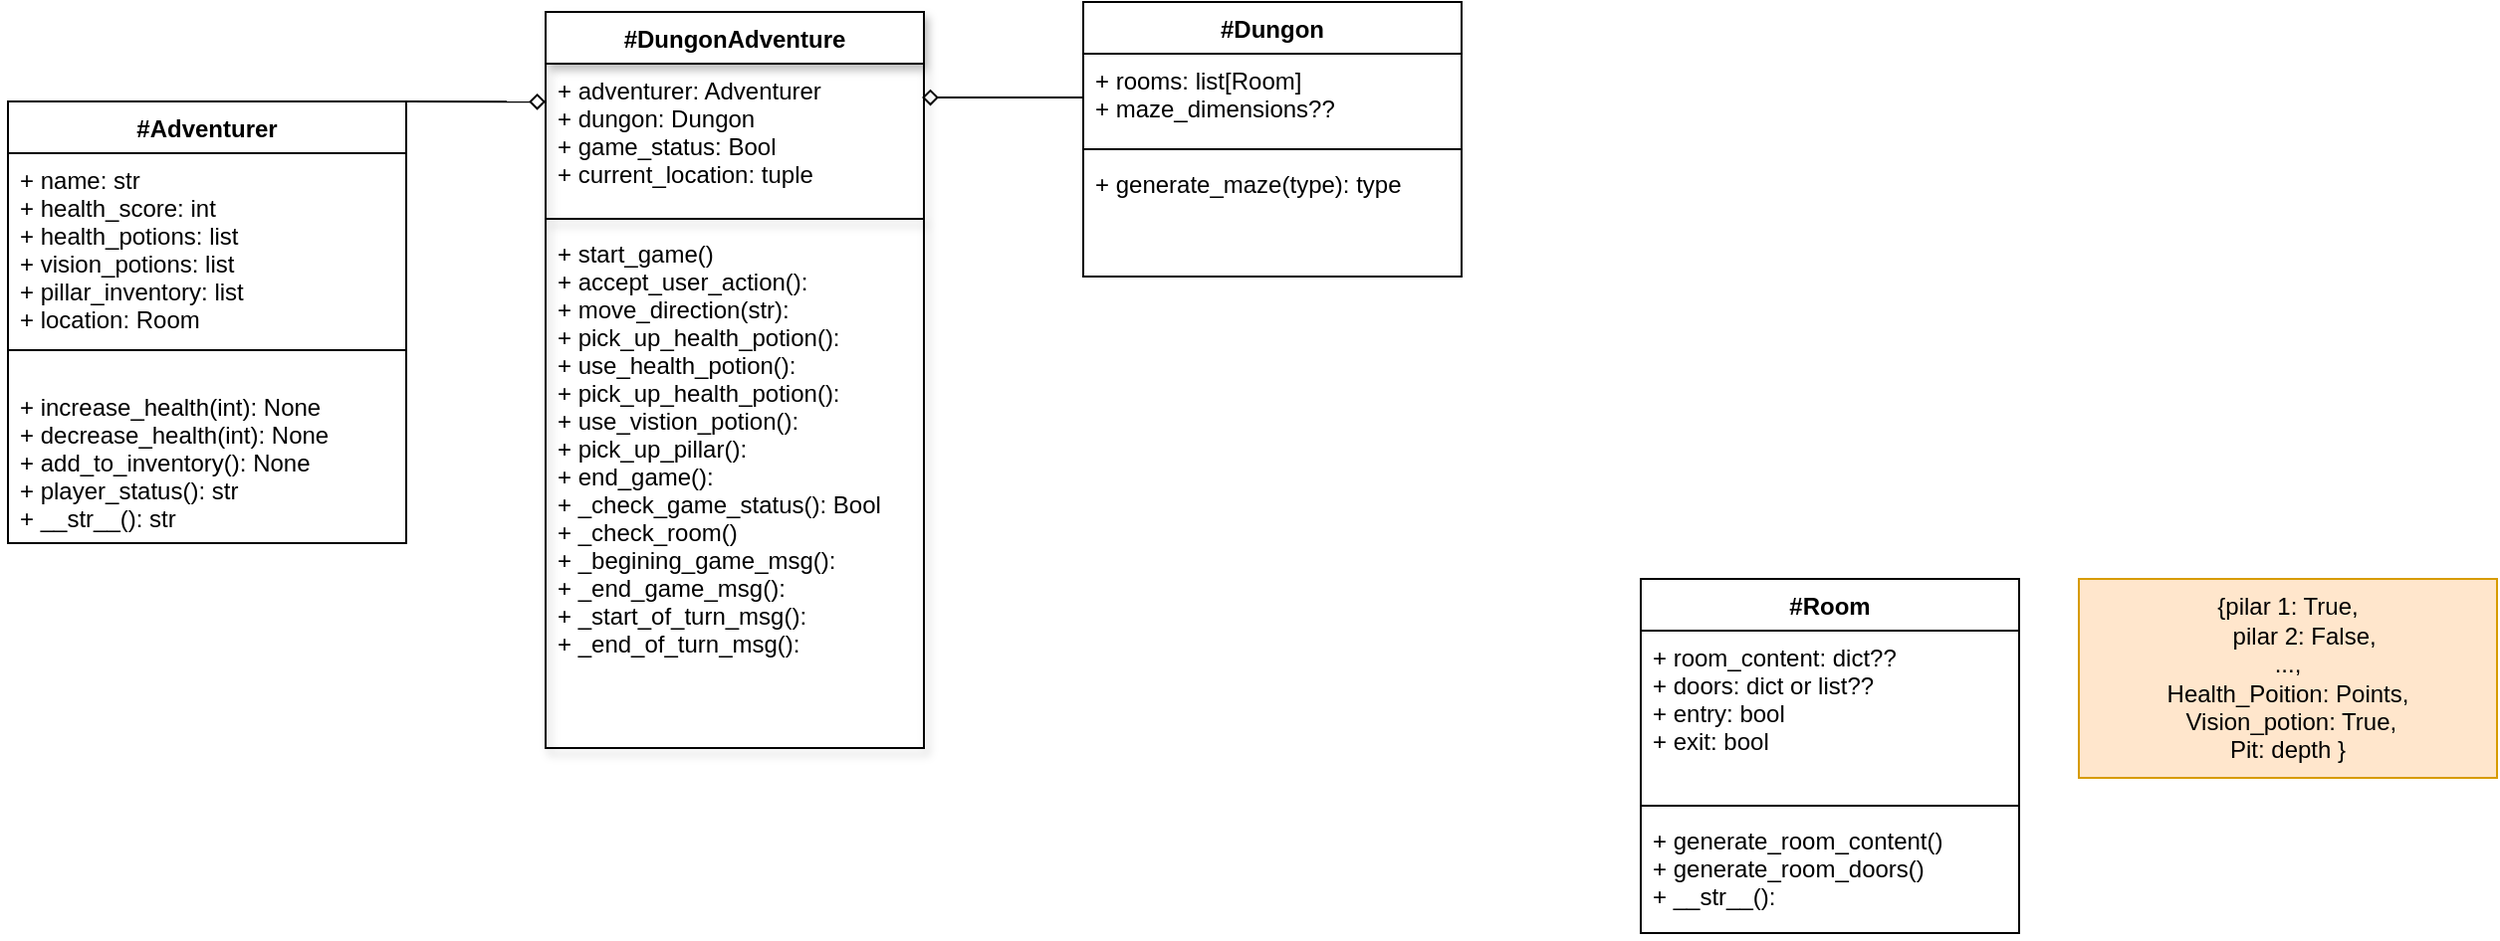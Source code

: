 <mxfile>
    <diagram id="9RBlpO2-5OanDRxCbR1S" name="Class Diagram">
        <mxGraphModel dx="1075" dy="611" grid="1" gridSize="10" guides="1" tooltips="1" connect="1" arrows="1" fold="1" page="1" pageScale="1" pageWidth="1400" pageHeight="850" math="0" shadow="0">
            <root>
                <mxCell id="0"/>
                <mxCell id="1" parent="0"/>
                <mxCell id="2" style="edgeStyle=none;html=1;exitX=1;exitY=0;exitDx=0;exitDy=0;entryX=0;entryY=0.259;entryDx=0;entryDy=0;entryPerimeter=0;endArrow=diamond;endFill=0;rounded=0;" edge="1" parent="1" source="3" target="8">
                    <mxGeometry relative="1" as="geometry"/>
                </mxCell>
                <mxCell id="3" value="#Adventurer" style="swimlane;fontStyle=1;align=center;verticalAlign=top;childLayout=stackLayout;horizontal=1;startSize=26;horizontalStack=0;resizeParent=1;resizeParentMax=0;resizeLast=0;collapsible=1;marginBottom=0;rounded=0;" vertex="1" parent="1">
                    <mxGeometry x="60" y="140" width="200" height="222" as="geometry"/>
                </mxCell>
                <mxCell id="4" value="+ name: str&#10;+ health_score: int&#10;+ health_potions: list&#10;+ vision_potions: list&#10;+ pillar_inventory: list&#10;+ location: Room " style="text;strokeColor=none;fillColor=none;align=left;verticalAlign=top;spacingLeft=4;spacingRight=4;overflow=hidden;rotatable=0;points=[[0,0.5],[1,0.5]];portConstraint=eastwest;fontStyle=0;shadow=1;rounded=0;" vertex="1" parent="3">
                    <mxGeometry y="26" width="200" height="84" as="geometry"/>
                </mxCell>
                <mxCell id="5" value="" style="line;strokeWidth=1;fillColor=none;align=left;verticalAlign=middle;spacingTop=-1;spacingLeft=3;spacingRight=3;rotatable=0;labelPosition=right;points=[];portConstraint=eastwest;strokeColor=inherit;rounded=0;" vertex="1" parent="3">
                    <mxGeometry y="110" width="200" height="30" as="geometry"/>
                </mxCell>
                <mxCell id="6" value="+ increase_health(int): None&#10;+ decrease_health(int): None&#10;+ add_to_inventory(): None&#10;+ player_status(): str&#10;+ __str__(): str&#10;" style="text;strokeColor=none;fillColor=none;align=left;verticalAlign=top;spacingLeft=4;spacingRight=4;overflow=hidden;rotatable=0;points=[[0,0.5],[1,0.5]];portConstraint=eastwest;rounded=0;" vertex="1" parent="3">
                    <mxGeometry y="140" width="200" height="82" as="geometry"/>
                </mxCell>
                <mxCell id="7" value="#DungonAdventure" style="swimlane;fontStyle=1;align=center;verticalAlign=top;childLayout=stackLayout;horizontal=1;startSize=26;horizontalStack=0;resizeParent=1;resizeParentMax=0;resizeLast=0;collapsible=1;marginBottom=0;shadow=1;rounded=0;" vertex="1" parent="1">
                    <mxGeometry x="330" y="95" width="190" height="370" as="geometry"/>
                </mxCell>
                <mxCell id="8" value="+ adventurer: Adventurer&#10;+ dungon: Dungon&#10;+ game_status: Bool&#10;+ current_location: tuple" style="text;strokeColor=none;fillColor=none;align=left;verticalAlign=top;spacingLeft=4;spacingRight=4;overflow=hidden;rotatable=0;points=[[0,0.5],[1,0.5]];portConstraint=eastwest;shadow=1;rounded=0;" vertex="1" parent="7">
                    <mxGeometry y="26" width="190" height="74" as="geometry"/>
                </mxCell>
                <mxCell id="9" value="" style="line;strokeWidth=1;fillColor=none;align=left;verticalAlign=middle;spacingTop=-1;spacingLeft=3;spacingRight=3;rotatable=0;labelPosition=right;points=[];portConstraint=eastwest;strokeColor=inherit;shadow=1;rounded=0;" vertex="1" parent="7">
                    <mxGeometry y="100" width="190" height="8" as="geometry"/>
                </mxCell>
                <mxCell id="10" value="+ start_game()&#10;+ accept_user_action():&#10;+ move_direction(str):&#10;+ pick_up_health_potion():&#10;+ use_health_potion():&#10;+ pick_up_health_potion():&#10;+ use_vistion_potion():&#10;+ pick_up_pillar():&#10;+ end_game():  &#10;+ _check_game_status(): Bool&#10;+ _check_room()&#10;+ _begining_game_msg():&#10;+ _end_game_msg():&#10;+ _start_of_turn_msg():&#10;+ _end_of_turn_msg():&#10;&#10;&#10; " style="text;strokeColor=none;fillColor=none;align=left;verticalAlign=top;spacingLeft=4;spacingRight=4;overflow=hidden;rotatable=0;points=[[0,0.5],[1,0.5]];portConstraint=eastwest;shadow=1;rounded=0;" vertex="1" parent="7">
                    <mxGeometry y="108" width="190" height="262" as="geometry"/>
                </mxCell>
                <mxCell id="11" value="#Dungon" style="swimlane;fontStyle=1;align=center;verticalAlign=top;childLayout=stackLayout;horizontal=1;startSize=26;horizontalStack=0;resizeParent=1;resizeParentMax=0;resizeLast=0;collapsible=1;marginBottom=0;" vertex="1" parent="1">
                    <mxGeometry x="600" y="90" width="190" height="138" as="geometry"/>
                </mxCell>
                <mxCell id="12" value="+ rooms: list[Room] &#10;+ maze_dimensions??" style="text;strokeColor=none;fillColor=none;align=left;verticalAlign=top;spacingLeft=4;spacingRight=4;overflow=hidden;rotatable=0;points=[[0,0.5],[1,0.5]];portConstraint=eastwest;" vertex="1" parent="11">
                    <mxGeometry y="26" width="190" height="44" as="geometry"/>
                </mxCell>
                <mxCell id="13" value="" style="line;strokeWidth=1;fillColor=none;align=left;verticalAlign=middle;spacingTop=-1;spacingLeft=3;spacingRight=3;rotatable=0;labelPosition=right;points=[];portConstraint=eastwest;strokeColor=inherit;" vertex="1" parent="11">
                    <mxGeometry y="70" width="190" height="8" as="geometry"/>
                </mxCell>
                <mxCell id="14" value="+ generate_maze(type): type" style="text;strokeColor=none;fillColor=none;align=left;verticalAlign=top;spacingLeft=4;spacingRight=4;overflow=hidden;rotatable=0;points=[[0,0.5],[1,0.5]];portConstraint=eastwest;" vertex="1" parent="11">
                    <mxGeometry y="78" width="190" height="60" as="geometry"/>
                </mxCell>
                <mxCell id="15" style="edgeStyle=none;html=1;exitX=0;exitY=0.5;exitDx=0;exitDy=0;entryX=0.995;entryY=0.23;entryDx=0;entryDy=0;entryPerimeter=0;endArrow=diamond;endFill=0;" edge="1" parent="1" source="12" target="8">
                    <mxGeometry relative="1" as="geometry"/>
                </mxCell>
                <mxCell id="16" value="#Room" style="swimlane;fontStyle=1;align=center;verticalAlign=top;childLayout=stackLayout;horizontal=1;startSize=26;horizontalStack=0;resizeParent=1;resizeParentMax=0;resizeLast=0;collapsible=1;marginBottom=0;" vertex="1" parent="1">
                    <mxGeometry x="880" y="380" width="190" height="178" as="geometry"/>
                </mxCell>
                <mxCell id="17" value="+ room_content: dict??&#10;+ doors: dict or list??&#10;+ entry: bool&#10;+ exit: bool" style="text;strokeColor=none;fillColor=none;align=left;verticalAlign=top;spacingLeft=4;spacingRight=4;overflow=hidden;rotatable=0;points=[[0,0.5],[1,0.5]];portConstraint=eastwest;" vertex="1" parent="16">
                    <mxGeometry y="26" width="190" height="84" as="geometry"/>
                </mxCell>
                <mxCell id="18" value="" style="line;strokeWidth=1;fillColor=none;align=left;verticalAlign=middle;spacingTop=-1;spacingLeft=3;spacingRight=3;rotatable=0;labelPosition=right;points=[];portConstraint=eastwest;strokeColor=inherit;" vertex="1" parent="16">
                    <mxGeometry y="110" width="190" height="8" as="geometry"/>
                </mxCell>
                <mxCell id="19" value="+ generate_room_content()&#10;+ generate_room_doors()&#10;+ __str__():" style="text;strokeColor=none;fillColor=none;align=left;verticalAlign=top;spacingLeft=4;spacingRight=4;overflow=hidden;rotatable=0;points=[[0,0.5],[1,0.5]];portConstraint=eastwest;" vertex="1" parent="16">
                    <mxGeometry y="118" width="190" height="60" as="geometry"/>
                </mxCell>
                <mxCell id="20" value="{pilar 1: True,&lt;br&gt;&amp;nbsp; &amp;nbsp; &amp;nbsp;pilar 2: False, &lt;br&gt;..., &lt;br&gt;Health_Poition: Points,&lt;br&gt;&amp;nbsp;Vision_potion: True, &lt;br&gt;Pit: depth }" style="text;html=1;strokeColor=#d79b00;fillColor=#ffe6cc;align=center;verticalAlign=middle;whiteSpace=wrap;rounded=0;" vertex="1" parent="1">
                    <mxGeometry x="1100" y="380" width="210" height="100" as="geometry"/>
                </mxCell>
            </root>
        </mxGraphModel>
    </diagram>
</mxfile>